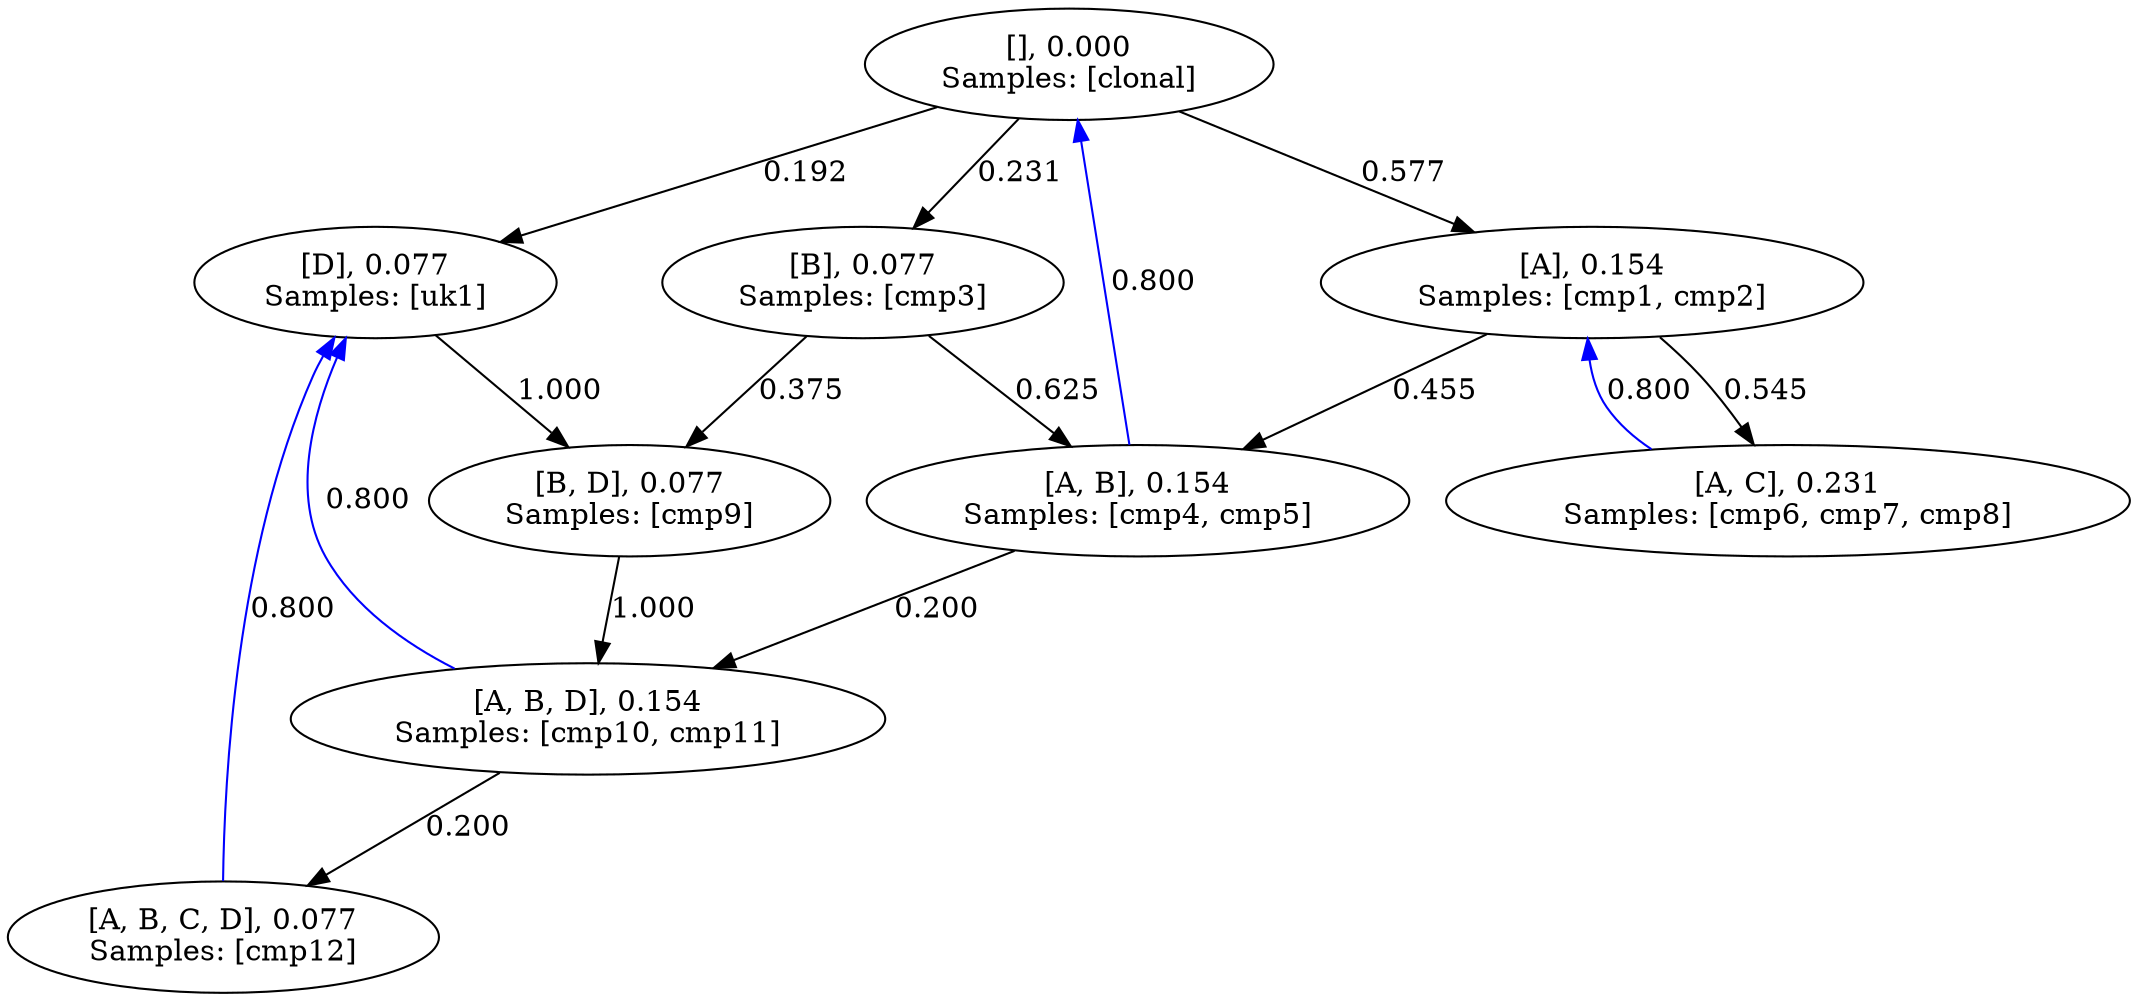 digraph g{
0 [label="[], 0.000
Samples: [clonal]
"]
1 [label="[D], 0.077
Samples: [uk1]
"]
2 [label="[B], 0.077
Samples: [cmp3]
"]
3 [label="[A], 0.154
Samples: [cmp1, cmp2]
"]
4 [label="[B, D], 0.077
Samples: [cmp9]
"]
5 [label="[A, C], 0.231
Samples: [cmp6, cmp7, cmp8]
"]
6 [label="[A, B], 0.154
Samples: [cmp4, cmp5]
"]
7 [label="[A, B, D], 0.154
Samples: [cmp10, cmp11]
"]
8 [label="[A, B, C, D], 0.077
Samples: [cmp12]
"]
0 -> 1[label="0.192"]
0 -> 2[label="0.231"]
0 -> 3[label="0.577"]
1 -> 4[label="1.000"]
2 -> 4[label="0.375"]
2 -> 6[label="0.625"]
3 -> 5[label="0.545"]
3 -> 6[label="0.455"]
4 -> 7[label="1.000"]
6 -> 7[label="0.200"]
7 -> 8[label="0.200"]
5 -> 3[label="0.800", color="blue"]
6 -> 0[label="0.800", color="blue"]
7 -> 1[label="0.800", color="blue"]
8 -> 1[label="0.800", color="blue"]
}

